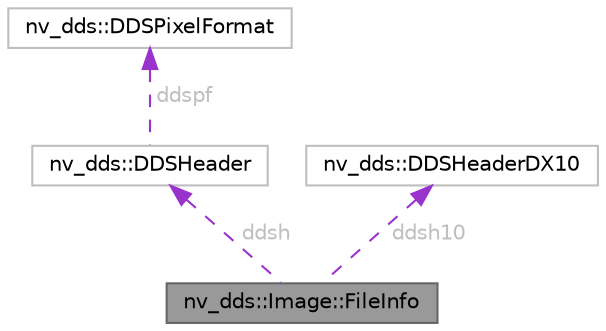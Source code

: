digraph "nv_dds::Image::FileInfo"
{
 // LATEX_PDF_SIZE
  bgcolor="transparent";
  edge [fontname=Helvetica,fontsize=10,labelfontname=Helvetica,labelfontsize=10];
  node [fontname=Helvetica,fontsize=10,shape=box,height=0.2,width=0.4];
  Node1 [id="Node000001",label="nv_dds::Image::FileInfo",height=0.2,width=0.4,color="gray40", fillcolor="grey60", style="filled", fontcolor="black",tooltip=" "];
  Node2 -> Node1 [id="edge1_Node000001_Node000002",dir="back",color="darkorchid3",style="dashed",tooltip=" ",label=" ddsh",fontcolor="grey" ];
  Node2 [id="Node000002",label="nv_dds::DDSHeader",height=0.2,width=0.4,color="grey75", fillcolor="white", style="filled",URL="$structnv__dds_1_1_d_d_s_header.html",tooltip=" "];
  Node3 -> Node2 [id="edge2_Node000002_Node000003",dir="back",color="darkorchid3",style="dashed",tooltip=" ",label=" ddspf",fontcolor="grey" ];
  Node3 [id="Node000003",label="nv_dds::DDSPixelFormat",height=0.2,width=0.4,color="grey75", fillcolor="white", style="filled",URL="$structnv__dds_1_1_d_d_s_pixel_format.html",tooltip=" "];
  Node4 -> Node1 [id="edge3_Node000001_Node000004",dir="back",color="darkorchid3",style="dashed",tooltip=" ",label=" ddsh10",fontcolor="grey" ];
  Node4 [id="Node000004",label="nv_dds::DDSHeaderDX10",height=0.2,width=0.4,color="grey75", fillcolor="white", style="filled",URL="$structnv__dds_1_1_d_d_s_header_d_x10.html",tooltip=" "];
}
